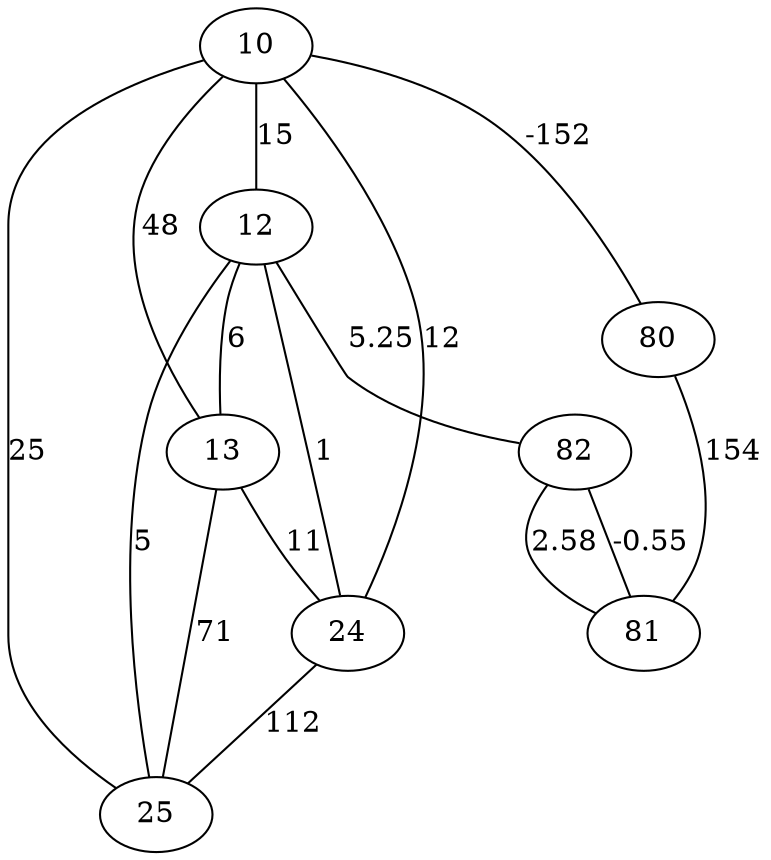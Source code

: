 graph {
    10--12 [label=15];
    10--24 [label=12];
    10--25 [label=25];
    10--13 [label=48];
    10--80 [label=-152];
    12--25 [label=5];
    12--24 [label=1];
    12--13 [label=6];
    12--82 [label=5.25];
    13--24 [label=11];
    13--25 [label=71];
    24--25 [label=112];
    80--81 [label=154];
    81--82 [label=2.58];
    82--81 [label=-0.55];
}